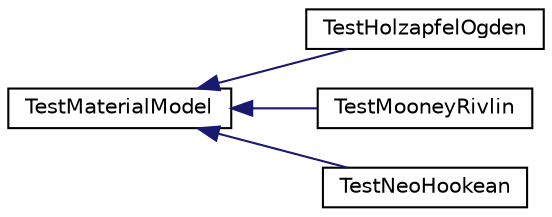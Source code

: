 digraph "Graphical Class Hierarchy"
{
 // LATEX_PDF_SIZE
  edge [fontname="Helvetica",fontsize="10",labelfontname="Helvetica",labelfontsize="10"];
  node [fontname="Helvetica",fontsize="10",shape=record];
  rankdir="LR";
  Node0 [label="TestMaterialModel",height=0.2,width=0.4,color="black", fillcolor="white", style="filled",URL="$class_test_material_model.html",tooltip=" "];
  Node0 -> Node1 [dir="back",color="midnightblue",fontsize="10",style="solid",fontname="Helvetica"];
  Node1 [label="TestHolzapfelOgden",height=0.2,width=0.4,color="black", fillcolor="white", style="filled",URL="$class_test_holzapfel_ogden.html",tooltip=" "];
  Node0 -> Node2 [dir="back",color="midnightblue",fontsize="10",style="solid",fontname="Helvetica"];
  Node2 [label="TestMooneyRivlin",height=0.2,width=0.4,color="black", fillcolor="white", style="filled",URL="$class_test_mooney_rivlin.html",tooltip=" "];
  Node0 -> Node3 [dir="back",color="midnightblue",fontsize="10",style="solid",fontname="Helvetica"];
  Node3 [label="TestNeoHookean",height=0.2,width=0.4,color="black", fillcolor="white", style="filled",URL="$class_test_neo_hookean.html",tooltip=" "];
}
